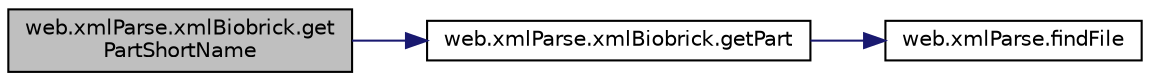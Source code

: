 digraph "web.xmlParse.xmlBiobrick.getPartShortName"
{
  edge [fontname="Helvetica",fontsize="10",labelfontname="Helvetica",labelfontsize="10"];
  node [fontname="Helvetica",fontsize="10",shape=record];
  rankdir="LR";
  Node1 [label="web.xmlParse.xmlBiobrick.get\lPartShortName",height=0.2,width=0.4,color="black", fillcolor="grey75", style="filled" fontcolor="black"];
  Node1 -> Node2 [color="midnightblue",fontsize="10",style="solid",fontname="Helvetica"];
  Node2 [label="web.xmlParse.xmlBiobrick.getPart",height=0.2,width=0.4,color="black", fillcolor="white", style="filled",URL="$classweb_1_1xml_parse_1_1xml_biobrick.html#ace660bfcc46553657af47043911c7490"];
  Node2 -> Node3 [color="midnightblue",fontsize="10",style="solid",fontname="Helvetica"];
  Node3 [label="web.xmlParse.findFile",height=0.2,width=0.4,color="black", fillcolor="white", style="filled",URL="$namespaceweb_1_1xml_parse.html#a3b372b8bdc761af013717f8830c16551",tooltip="get a file&#39;s path by its name "];
}

